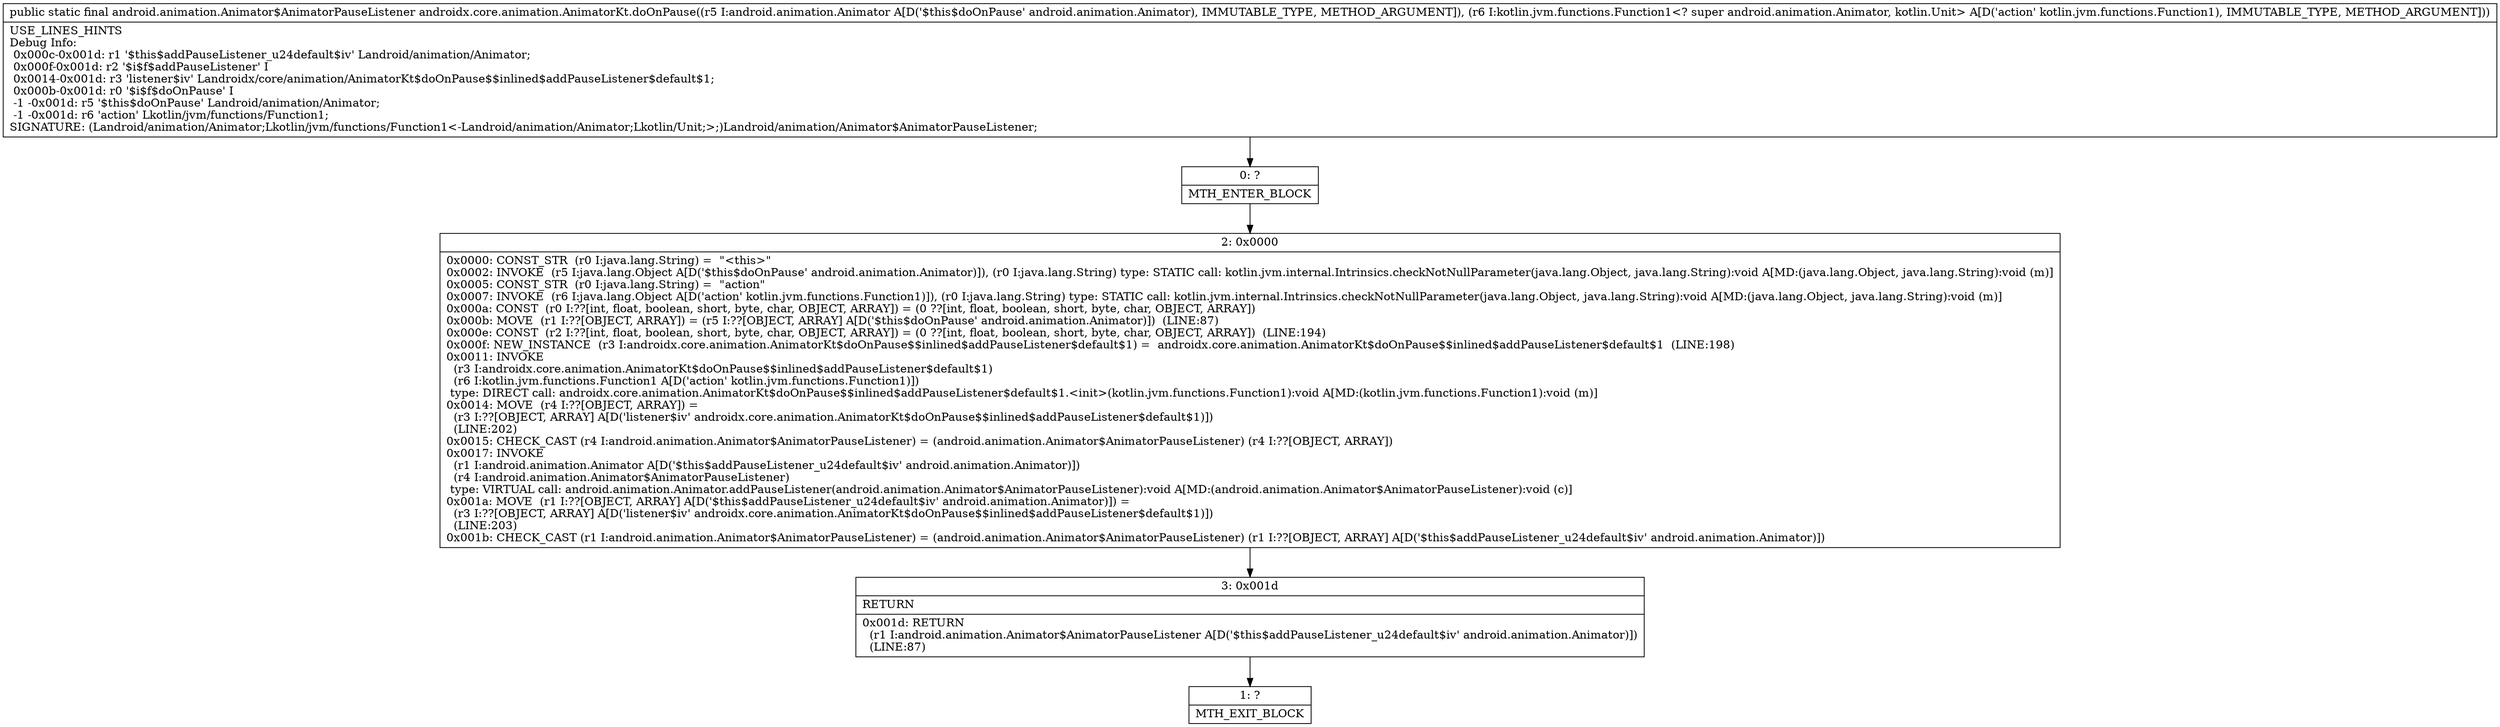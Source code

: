 digraph "CFG forandroidx.core.animation.AnimatorKt.doOnPause(Landroid\/animation\/Animator;Lkotlin\/jvm\/functions\/Function1;)Landroid\/animation\/Animator$AnimatorPauseListener;" {
Node_0 [shape=record,label="{0\:\ ?|MTH_ENTER_BLOCK\l}"];
Node_2 [shape=record,label="{2\:\ 0x0000|0x0000: CONST_STR  (r0 I:java.lang.String) =  \"\<this\>\" \l0x0002: INVOKE  (r5 I:java.lang.Object A[D('$this$doOnPause' android.animation.Animator)]), (r0 I:java.lang.String) type: STATIC call: kotlin.jvm.internal.Intrinsics.checkNotNullParameter(java.lang.Object, java.lang.String):void A[MD:(java.lang.Object, java.lang.String):void (m)]\l0x0005: CONST_STR  (r0 I:java.lang.String) =  \"action\" \l0x0007: INVOKE  (r6 I:java.lang.Object A[D('action' kotlin.jvm.functions.Function1)]), (r0 I:java.lang.String) type: STATIC call: kotlin.jvm.internal.Intrinsics.checkNotNullParameter(java.lang.Object, java.lang.String):void A[MD:(java.lang.Object, java.lang.String):void (m)]\l0x000a: CONST  (r0 I:??[int, float, boolean, short, byte, char, OBJECT, ARRAY]) = (0 ??[int, float, boolean, short, byte, char, OBJECT, ARRAY]) \l0x000b: MOVE  (r1 I:??[OBJECT, ARRAY]) = (r5 I:??[OBJECT, ARRAY] A[D('$this$doOnPause' android.animation.Animator)])  (LINE:87)\l0x000e: CONST  (r2 I:??[int, float, boolean, short, byte, char, OBJECT, ARRAY]) = (0 ??[int, float, boolean, short, byte, char, OBJECT, ARRAY])  (LINE:194)\l0x000f: NEW_INSTANCE  (r3 I:androidx.core.animation.AnimatorKt$doOnPause$$inlined$addPauseListener$default$1) =  androidx.core.animation.AnimatorKt$doOnPause$$inlined$addPauseListener$default$1  (LINE:198)\l0x0011: INVOKE  \l  (r3 I:androidx.core.animation.AnimatorKt$doOnPause$$inlined$addPauseListener$default$1)\l  (r6 I:kotlin.jvm.functions.Function1 A[D('action' kotlin.jvm.functions.Function1)])\l type: DIRECT call: androidx.core.animation.AnimatorKt$doOnPause$$inlined$addPauseListener$default$1.\<init\>(kotlin.jvm.functions.Function1):void A[MD:(kotlin.jvm.functions.Function1):void (m)]\l0x0014: MOVE  (r4 I:??[OBJECT, ARRAY]) = \l  (r3 I:??[OBJECT, ARRAY] A[D('listener$iv' androidx.core.animation.AnimatorKt$doOnPause$$inlined$addPauseListener$default$1)])\l  (LINE:202)\l0x0015: CHECK_CAST (r4 I:android.animation.Animator$AnimatorPauseListener) = (android.animation.Animator$AnimatorPauseListener) (r4 I:??[OBJECT, ARRAY]) \l0x0017: INVOKE  \l  (r1 I:android.animation.Animator A[D('$this$addPauseListener_u24default$iv' android.animation.Animator)])\l  (r4 I:android.animation.Animator$AnimatorPauseListener)\l type: VIRTUAL call: android.animation.Animator.addPauseListener(android.animation.Animator$AnimatorPauseListener):void A[MD:(android.animation.Animator$AnimatorPauseListener):void (c)]\l0x001a: MOVE  (r1 I:??[OBJECT, ARRAY] A[D('$this$addPauseListener_u24default$iv' android.animation.Animator)]) = \l  (r3 I:??[OBJECT, ARRAY] A[D('listener$iv' androidx.core.animation.AnimatorKt$doOnPause$$inlined$addPauseListener$default$1)])\l  (LINE:203)\l0x001b: CHECK_CAST (r1 I:android.animation.Animator$AnimatorPauseListener) = (android.animation.Animator$AnimatorPauseListener) (r1 I:??[OBJECT, ARRAY] A[D('$this$addPauseListener_u24default$iv' android.animation.Animator)]) \l}"];
Node_3 [shape=record,label="{3\:\ 0x001d|RETURN\l|0x001d: RETURN  \l  (r1 I:android.animation.Animator$AnimatorPauseListener A[D('$this$addPauseListener_u24default$iv' android.animation.Animator)])\l  (LINE:87)\l}"];
Node_1 [shape=record,label="{1\:\ ?|MTH_EXIT_BLOCK\l}"];
MethodNode[shape=record,label="{public static final android.animation.Animator$AnimatorPauseListener androidx.core.animation.AnimatorKt.doOnPause((r5 I:android.animation.Animator A[D('$this$doOnPause' android.animation.Animator), IMMUTABLE_TYPE, METHOD_ARGUMENT]), (r6 I:kotlin.jvm.functions.Function1\<? super android.animation.Animator, kotlin.Unit\> A[D('action' kotlin.jvm.functions.Function1), IMMUTABLE_TYPE, METHOD_ARGUMENT]))  | USE_LINES_HINTS\lDebug Info:\l  0x000c\-0x001d: r1 '$this$addPauseListener_u24default$iv' Landroid\/animation\/Animator;\l  0x000f\-0x001d: r2 '$i$f$addPauseListener' I\l  0x0014\-0x001d: r3 'listener$iv' Landroidx\/core\/animation\/AnimatorKt$doOnPause$$inlined$addPauseListener$default$1;\l  0x000b\-0x001d: r0 '$i$f$doOnPause' I\l  \-1 \-0x001d: r5 '$this$doOnPause' Landroid\/animation\/Animator;\l  \-1 \-0x001d: r6 'action' Lkotlin\/jvm\/functions\/Function1;\lSIGNATURE: (Landroid\/animation\/Animator;Lkotlin\/jvm\/functions\/Function1\<\-Landroid\/animation\/Animator;Lkotlin\/Unit;\>;)Landroid\/animation\/Animator$AnimatorPauseListener;\l}"];
MethodNode -> Node_0;Node_0 -> Node_2;
Node_2 -> Node_3;
Node_3 -> Node_1;
}

